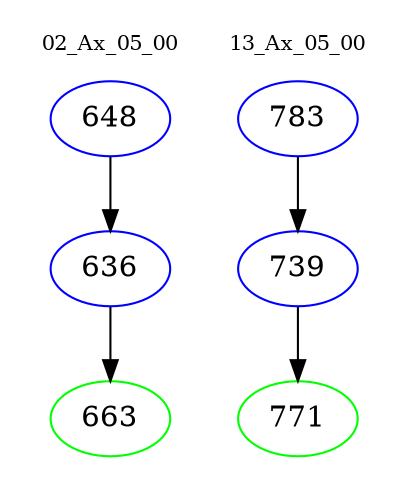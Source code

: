 digraph{
subgraph cluster_0 {
color = white
label = "02_Ax_05_00";
fontsize=10;
T0_648 [label="648", color="blue"]
T0_648 -> T0_636 [color="black"]
T0_636 [label="636", color="blue"]
T0_636 -> T0_663 [color="black"]
T0_663 [label="663", color="green"]
}
subgraph cluster_1 {
color = white
label = "13_Ax_05_00";
fontsize=10;
T1_783 [label="783", color="blue"]
T1_783 -> T1_739 [color="black"]
T1_739 [label="739", color="blue"]
T1_739 -> T1_771 [color="black"]
T1_771 [label="771", color="green"]
}
}
